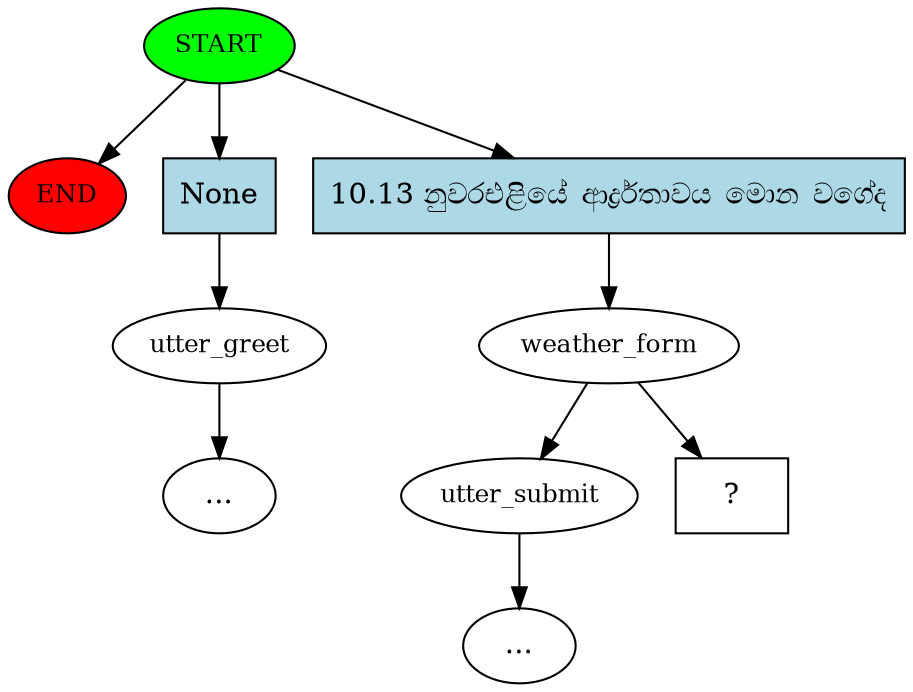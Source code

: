 digraph  {
0 [class="start active", fillcolor=green, fontsize=12, label=START, style=filled];
"-1" [class=end, fillcolor=red, fontsize=12, label=END, style=filled];
1 [class="", fontsize=12, label=utter_greet];
2 [class=active, fontsize=12, label=weather_form];
3 [class="", fontsize=12, label=utter_submit];
"-4" [class=ellipsis, label="..."];
"-5" [class=ellipsis, label="..."];
6 [class="intent dashed active", label="  ?  ", shape=rect];
7 [class=intent, fillcolor=lightblue, label=None, shape=rect, style=filled];
8 [class="intent active", fillcolor=lightblue, label="10.13 නුවරඑළියේ ආර්ද්‍රතාවය මොන වගේද", shape=rect, style=filled];
0 -> "-1"  [class="", key=NONE, label=""];
0 -> 7  [class="", key=0];
0 -> 8  [class=active, key=0];
1 -> "-5"  [class="", key=NONE, label=""];
2 -> 3  [class="", key=NONE, label=""];
2 -> 6  [class=active, key=NONE, label=""];
3 -> "-4"  [class="", key=NONE, label=""];
7 -> 1  [class="", key=0];
8 -> 2  [class=active, key=0];
}
